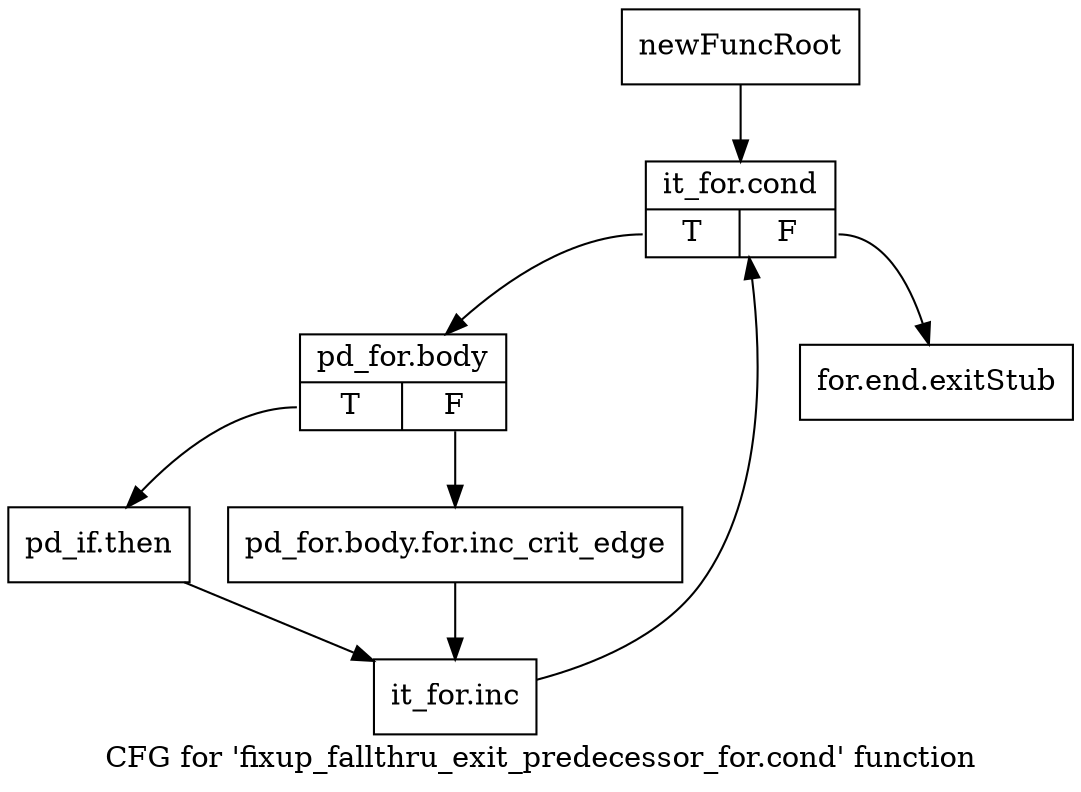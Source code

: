 digraph "CFG for 'fixup_fallthru_exit_predecessor_for.cond' function" {
	label="CFG for 'fixup_fallthru_exit_predecessor_for.cond' function";

	Node0xa5343b0 [shape=record,label="{newFuncRoot}"];
	Node0xa5343b0 -> Node0xa534450;
	Node0xa534400 [shape=record,label="{for.end.exitStub}"];
	Node0xa534450 [shape=record,label="{it_for.cond|{<s0>T|<s1>F}}"];
	Node0xa534450:s0 -> Node0xa5344a0;
	Node0xa534450:s1 -> Node0xa534400;
	Node0xa5344a0 [shape=record,label="{pd_for.body|{<s0>T|<s1>F}}"];
	Node0xa5344a0:s0 -> Node0xa534540;
	Node0xa5344a0:s1 -> Node0xa5344f0;
	Node0xa5344f0 [shape=record,label="{pd_for.body.for.inc_crit_edge}"];
	Node0xa5344f0 -> Node0xa534590;
	Node0xa534540 [shape=record,label="{pd_if.then}"];
	Node0xa534540 -> Node0xa534590;
	Node0xa534590 [shape=record,label="{it_for.inc}"];
	Node0xa534590 -> Node0xa534450;
}
